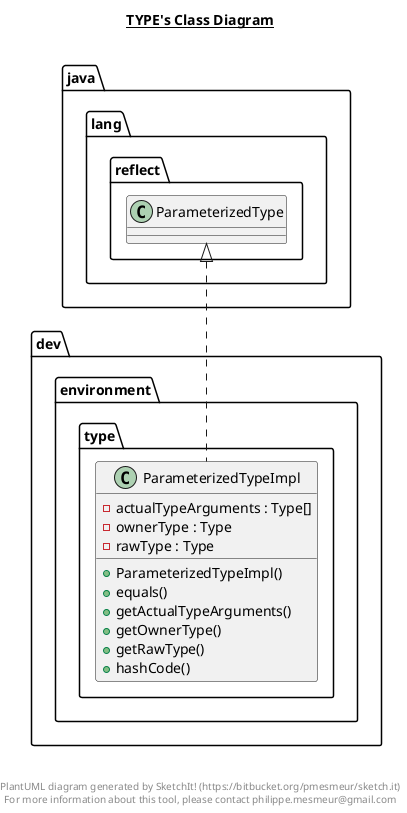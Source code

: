 @startuml

title __TYPE's Class Diagram__\n

  namespace dev.environment.type {
    class dev.environment.type.ParameterizedTypeImpl {
        - actualTypeArguments : Type[]
        - ownerType : Type
        - rawType : Type
        + ParameterizedTypeImpl()
        + equals()
        + getActualTypeArguments()
        + getOwnerType()
        + getRawType()
        + hashCode()
    }
  }
  

  dev.environment.type.ParameterizedTypeImpl .up.|> java.lang.reflect.ParameterizedType


right footer


PlantUML diagram generated by SketchIt! (https://bitbucket.org/pmesmeur/sketch.it)
For more information about this tool, please contact philippe.mesmeur@gmail.com
endfooter

@enduml

